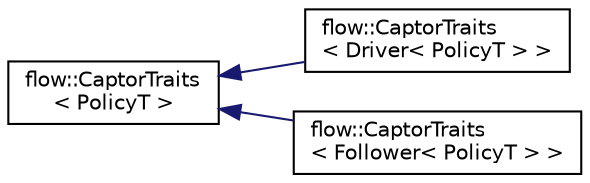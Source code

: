 digraph "Graphical Class Hierarchy"
{
 // LATEX_PDF_SIZE
  edge [fontname="Helvetica",fontsize="10",labelfontname="Helvetica",labelfontsize="10"];
  node [fontname="Helvetica",fontsize="10",shape=record];
  rankdir="LR";
  Node0 [label="flow::CaptorTraits\l\< PolicyT \>",height=0.2,width=0.4,color="black", fillcolor="white", style="filled",URL="$structflow_1_1_captor_traits.html",tooltip=" "];
  Node0 -> Node1 [dir="back",color="midnightblue",fontsize="10",style="solid",fontname="Helvetica"];
  Node1 [label="flow::CaptorTraits\l\< Driver\< PolicyT \> \>",height=0.2,width=0.4,color="black", fillcolor="white", style="filled",URL="$structflow_1_1_captor_traits_3_01_driver_3_01_policy_t_01_4_01_4.html",tooltip="Traits struct for captor types."];
  Node0 -> Node2 [dir="back",color="midnightblue",fontsize="10",style="solid",fontname="Helvetica"];
  Node2 [label="flow::CaptorTraits\l\< Follower\< PolicyT \> \>",height=0.2,width=0.4,color="black", fillcolor="white", style="filled",URL="$structflow_1_1_captor_traits_3_01_follower_3_01_policy_t_01_4_01_4.html",tooltip="Traits struct for captor types."];
}
